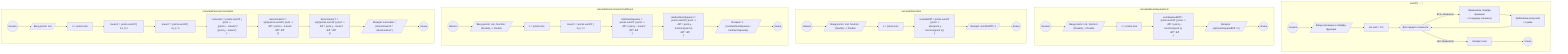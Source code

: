 flowchart TD
    %% Схема для функции sumOf
    subgraph SUM["sumOf { ... }"]
        SUM_A(("Начало")) --> SUM_B[/"Ввод коллекции и лямбда-функции"/]
        SUM_B --> SUM_C["var sum = 0.0"]
        SUM_C --> SUM_D{{"Для каждого элемента"}}
        SUM_D -->|"Есть элементы"| SUM_E["Применяем лямбда-функцию\nк текущему элементу"]
        SUM_E --> SUM_F["Добавляем результат\nк сумме"]
        SUM_F --> SUM_D
        SUM_D -->|"Нет элементов"| SUM_G["Возврат sum"]
        SUM_G --> SUM_H(("Конец"))
    end

    %% Схема для calculateMeanSquareError
    subgraph MSE["calculateMeanSquareError"]
        MSE_A(("Начало")) --> MSE_B[/"Ввод points: List<Point>, function: (Double) -> Double"/]
        MSE_B --> MSE_C[" n = points.size"]
        MSE_C --> MSE_D[" sumSquaredDiff = points.sumOf { point ->\n     diff = point.y - function(point.x)\n    diff * diff\n}"]
        MSE_D --> MSE_E[/"Возврат sqrt(sumSquaredDiff / n)"/]
        MSE_E --> MSE_F(("Конец"))
    end

    %% Схема для calculateDeviation
    subgraph DEV["calculateDeviation"]
        DEV_A(("Начало")) --> DEV_B[/"Ввод points: List<Point>, function: (Double) -> Double"/]
        DEV_B --> DEV_C[" n = points.size"]
        DEV_C --> DEV_D[" sumAbsDiff = points.sumOf { point ->\n    abs(point.y - function(point.x))\n}"]
        DEV_D --> DEV_E[/"Возврат sumAbsDiff / n"/]
        DEV_E --> DEV_F(("Конец"))
    end

    %% Схема для calculateDeterminationCoefficient
    subgraph DET["calculateDeterminationCoefficient"]
        DET_A(("Начало")) --> DET_B[/"Ввод points: List<Point>, function: (Double) -> Double"/]
        DET_B --> DET_C[" n = points.size"]
        DET_C --> DET_D[" meanY = points.sumOf { it.y } / n"]
        DET_D --> DET_E[" totalSumSquares = points.sumOf { point ->\n     diff = point.y - meanY\n    diff * diff\n}"]
        DET_E --> DET_F[" residualSumSquares = points.sumOf { point ->\n     diff = point.y - function(point.x)\n    diff * diff\n}"]
        DET_F --> DET_G[/"Возврат 1 - (residualSumSquares / totalSumSquares)"/]
        DET_G --> DET_H(("Конец"))
    end

    %% Схема для calculatePearsonCorrelation
    subgraph PEAR["calculatePearsonCorrelation"]
        PEAR_A(("Начало")) --> PEAR_B[/"Ввод points: List<Point>"/]
        PEAR_B --> PEAR_C[" n = points.size"]
        PEAR_C --> PEAR_D[" meanX = points.sumOf { it.x } / n"]
        PEAR_D --> PEAR_E[" meanY = points.sumOf { it.y } / n"]
        PEAR_E --> PEAR_F[" numerator = points.sumOf { point ->\n    (point.x - meanX) * (point.y - meanY)\n}"]
        PEAR_F --> PEAR_G[" denominatorX = sqrt(points.sumOf { point ->\n     diff = point.x - meanX\n    diff * diff\n})"]
        PEAR_G --> PEAR_H[" denominatorY = sqrt(points.sumOf { point ->\n     diff = point.y - meanY\n    diff * diff\n})"]
        PEAR_H --> PEAR_I[/"Возврат numerator / (denominatorX * denominatorY)"/]
        PEAR_I --> PEAR_J(("Конец"))
    end